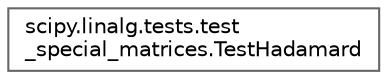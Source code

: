 digraph "Graphical Class Hierarchy"
{
 // LATEX_PDF_SIZE
  bgcolor="transparent";
  edge [fontname=Helvetica,fontsize=10,labelfontname=Helvetica,labelfontsize=10];
  node [fontname=Helvetica,fontsize=10,shape=box,height=0.2,width=0.4];
  rankdir="LR";
  Node0 [id="Node000000",label="scipy.linalg.tests.test\l_special_matrices.TestHadamard",height=0.2,width=0.4,color="grey40", fillcolor="white", style="filled",URL="$d1/d3c/classscipy_1_1linalg_1_1tests_1_1test__special__matrices_1_1TestHadamard.html",tooltip=" "];
}
